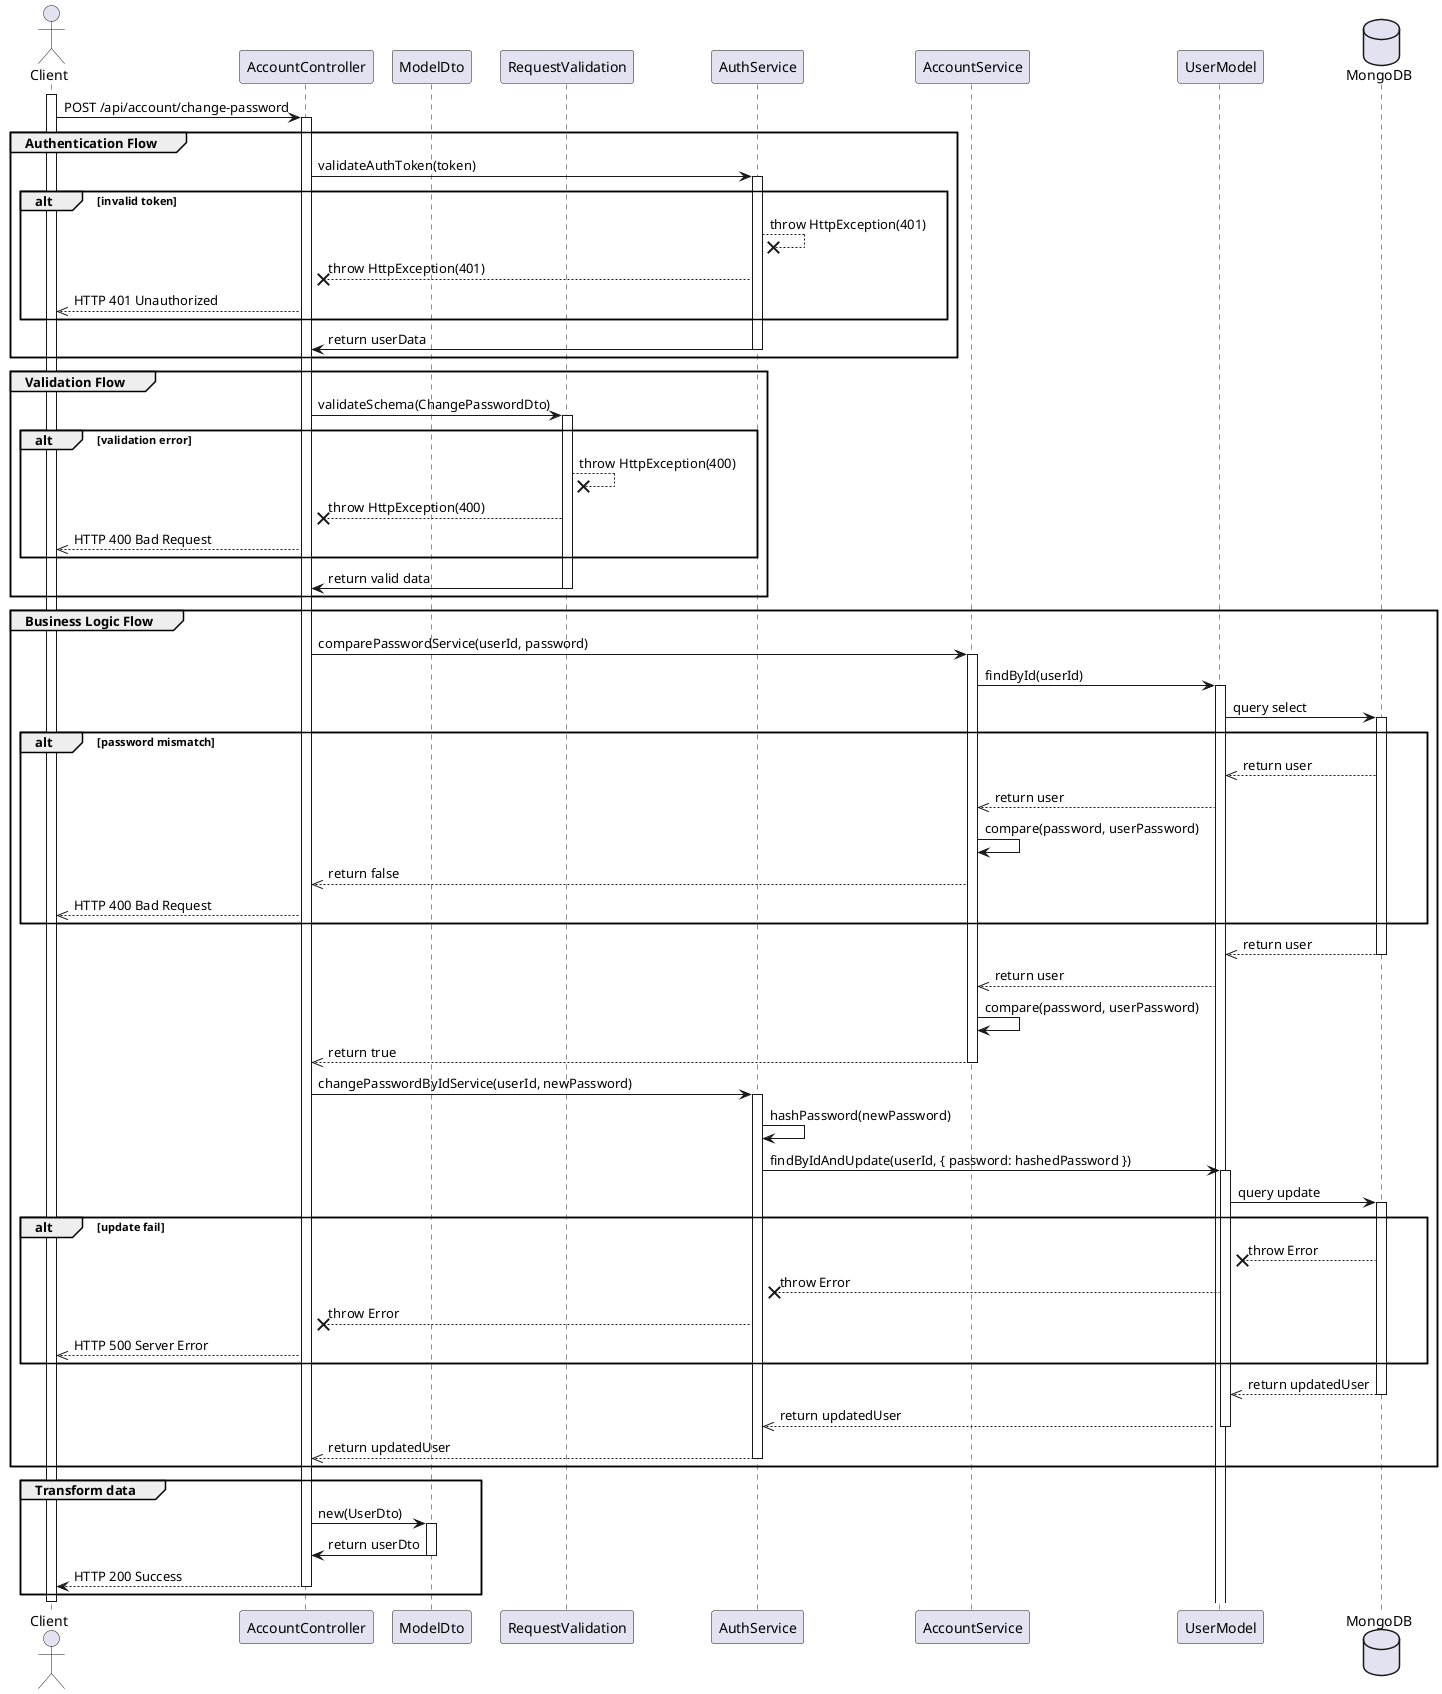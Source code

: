 @startuml Change Password

actor Client
participant AccountController
participant ModelDto
participant RequestValidation
participant AuthService
participant AccountService
participant UserModel
database MongoDB

activate Client
Client -> AccountController: POST /api/account/change-password
activate AccountController

group Authentication Flow
    AccountController -> AuthService: validateAuthToken(token)
    activate AuthService
    
    alt invalid token
        AuthService --x AuthService: throw HttpException(401)
        AuthService --x AccountController: throw HttpException(401)
        AccountController -->> Client: HTTP 401 Unauthorized
    end

    AuthService -> AccountController: return userData
    deactivate AuthService
end

group Validation Flow
    AccountController -> RequestValidation: validateSchema(ChangePasswordDto)
    activate RequestValidation
    
    alt validation error
        RequestValidation --x RequestValidation: throw HttpException(400)
        RequestValidation --x AccountController: throw HttpException(400)
        AccountController -->> Client: HTTP 400 Bad Request
    end

    RequestValidation -> AccountController: return valid data
    deactivate RequestValidation
end

group Business Logic Flow
    AccountController -> AccountService: comparePasswordService(userId, password)
    activate AccountService
    AccountService -> UserModel: findById(userId)
    activate UserModel
    UserModel -> MongoDB: query select
    activate MongoDB

    alt password mismatch
        MongoDB -->> UserModel: return user
        UserModel -->> AccountService: return user
        AccountService -> AccountService: compare(password, userPassword)
        AccountService -->> AccountController: return false
        AccountController -->> Client: HTTP 400 Bad Request
    end

    MongoDB -->> UserModel: return user
    deactivate MongoDB
    UserModel -->> AccountService: return user
    AccountService -> AccountService: compare(password, userPassword)
    AccountService -->> AccountController: return true
    deactivate AccountService

    AccountController -> AuthService: changePasswordByIdService(userId, newPassword)
    activate AuthService
    AuthService -> AuthService: hashPassword(newPassword)
    AuthService -> UserModel: findByIdAndUpdate(userId, { password: hashedPassword })
    activate UserModel
    UserModel -> MongoDB: query update
    activate MongoDB

    alt update fail
        MongoDB --x UserModel: throw Error
        UserModel --x AuthService: throw Error
        AuthService --x AccountController: throw Error
        AccountController -->> Client: HTTP 500 Server Error
    end

    MongoDB -->> UserModel: return updatedUser
    deactivate MongoDB
    UserModel -->> AuthService: return updatedUser
    deactivate UserModel
    AuthService -->> AccountController: return updatedUser
    deactivate AuthService
end

group Transform data
    AccountController -> ModelDto: new(UserDto)
    activate ModelDto
    ModelDto -> AccountController: return userDto
    deactivate ModelDto

    AccountController --> Client: HTTP 200 Success
    deactivate AccountController
end

deactivate Client

@enduml
